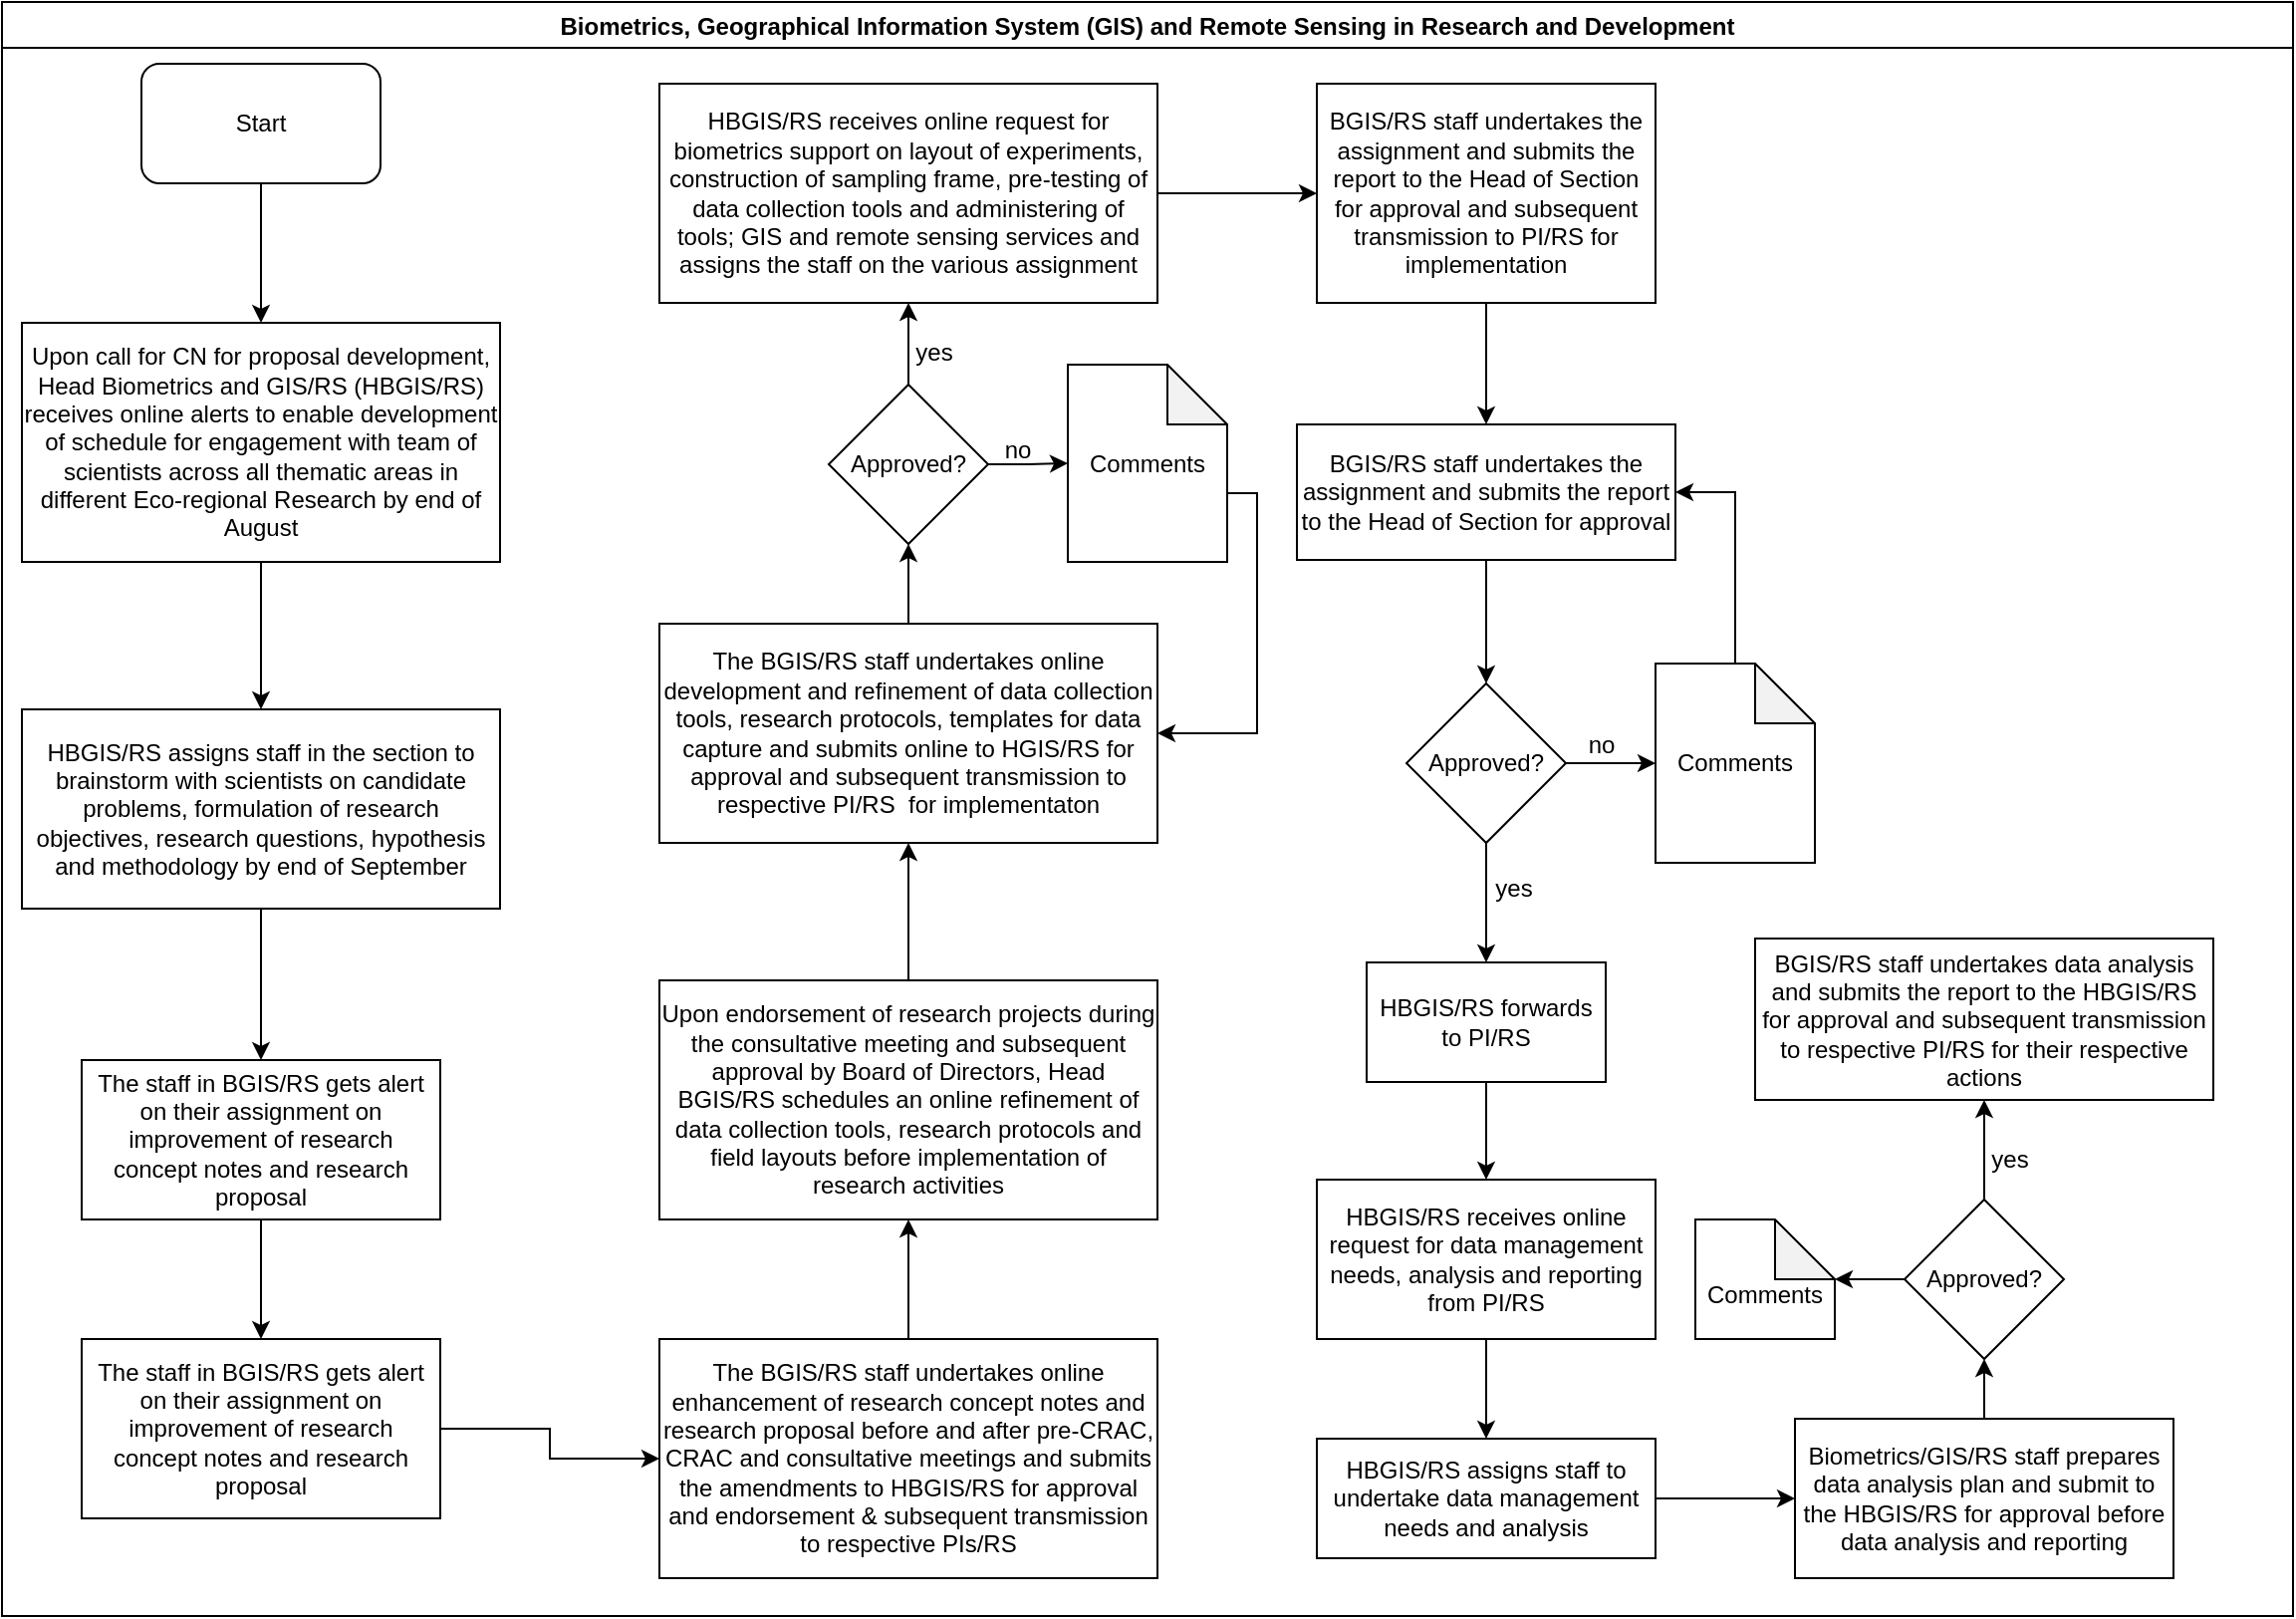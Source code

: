 <mxfile version="14.2.9" type="github">
  <diagram id="fuOGOzWeoMa8vZJxNKpX" name="Page-1">
    <mxGraphModel dx="1038" dy="519" grid="1" gridSize="10" guides="1" tooltips="1" connect="1" arrows="1" fold="1" page="1" pageScale="1" pageWidth="1169" pageHeight="827" math="0" shadow="0">
      <root>
        <mxCell id="0" />
        <mxCell id="1" parent="0" />
        <mxCell id="XHZeuVFJhN3NB_ccP10y-1" value="Biometrics, Geographical Information System (GIS) and Remote Sensing in Research and Development" style="swimlane;" parent="1" vertex="1">
          <mxGeometry x="10" y="9" width="1150" height="810" as="geometry" />
        </mxCell>
        <mxCell id="XHZeuVFJhN3NB_ccP10y-2" value="Start" style="rounded=1;whiteSpace=wrap;html=1;" parent="XHZeuVFJhN3NB_ccP10y-1" vertex="1">
          <mxGeometry x="70" y="31" width="120" height="60" as="geometry" />
        </mxCell>
        <mxCell id="XHZeuVFJhN3NB_ccP10y-5" value="Upon call for CN for proposal development, Head Biometrics and GIS/RS (HBGIS/RS) receives online alerts to enable development of schedule for engagement with team of scientists across all thematic areas in different Eco-regional Research by end of August" style="rounded=0;whiteSpace=wrap;html=1;" parent="XHZeuVFJhN3NB_ccP10y-1" vertex="1">
          <mxGeometry x="10" y="161" width="240" height="120" as="geometry" />
        </mxCell>
        <mxCell id="XHZeuVFJhN3NB_ccP10y-4" value="" style="edgeStyle=orthogonalEdgeStyle;rounded=0;orthogonalLoop=1;jettySize=auto;html=1;" parent="XHZeuVFJhN3NB_ccP10y-1" source="XHZeuVFJhN3NB_ccP10y-2" target="XHZeuVFJhN3NB_ccP10y-5" edge="1">
          <mxGeometry relative="1" as="geometry">
            <mxPoint x="130" y="191" as="targetPoint" />
          </mxGeometry>
        </mxCell>
        <mxCell id="XHZeuVFJhN3NB_ccP10y-12" value="The staff in BGIS/RS gets alert on their assignment on improvement of research concept notes and research proposal" style="whiteSpace=wrap;html=1;rounded=0;" parent="XHZeuVFJhN3NB_ccP10y-1" vertex="1">
          <mxGeometry x="40" y="671" width="180" height="90" as="geometry" />
        </mxCell>
        <mxCell id="XHZeuVFJhN3NB_ccP10y-6" value="HBGIS/RS assigns staff in the section to brainstorm with scientists on candidate problems, formulation of research objectives, research questions, hypothesis and methodology by end of September" style="rounded=0;whiteSpace=wrap;html=1;" parent="XHZeuVFJhN3NB_ccP10y-1" vertex="1">
          <mxGeometry x="10" y="355" width="240" height="100" as="geometry" />
        </mxCell>
        <mxCell id="XHZeuVFJhN3NB_ccP10y-7" value="" style="edgeStyle=orthogonalEdgeStyle;rounded=0;orthogonalLoop=1;jettySize=auto;html=1;" parent="XHZeuVFJhN3NB_ccP10y-1" source="XHZeuVFJhN3NB_ccP10y-5" target="XHZeuVFJhN3NB_ccP10y-6" edge="1">
          <mxGeometry relative="1" as="geometry" />
        </mxCell>
        <mxCell id="XHZeuVFJhN3NB_ccP10y-10" value="The staff in BGIS/RS gets alert on their assignment on improvement of research concept notes and research proposal" style="rounded=0;whiteSpace=wrap;html=1;" parent="XHZeuVFJhN3NB_ccP10y-1" vertex="1">
          <mxGeometry x="40" y="531" width="180" height="80" as="geometry" />
        </mxCell>
        <mxCell id="XHZeuVFJhN3NB_ccP10y-11" value="" style="edgeStyle=orthogonalEdgeStyle;rounded=0;orthogonalLoop=1;jettySize=auto;html=1;" parent="XHZeuVFJhN3NB_ccP10y-1" source="XHZeuVFJhN3NB_ccP10y-6" target="XHZeuVFJhN3NB_ccP10y-10" edge="1">
          <mxGeometry relative="1" as="geometry" />
        </mxCell>
        <mxCell id="XHZeuVFJhN3NB_ccP10y-13" value="" style="edgeStyle=orthogonalEdgeStyle;rounded=0;orthogonalLoop=1;jettySize=auto;html=1;" parent="XHZeuVFJhN3NB_ccP10y-1" source="XHZeuVFJhN3NB_ccP10y-10" target="XHZeuVFJhN3NB_ccP10y-12" edge="1">
          <mxGeometry relative="1" as="geometry" />
        </mxCell>
        <mxCell id="XHZeuVFJhN3NB_ccP10y-14" value="The BGIS/RS staff undertakes online enhancement of research concept notes and research proposal before and after pre-CRAC, CRAC and consultative meetings and submits the amendments to HBGIS/RS for approval and endorsement &amp;amp; subsequent transmission to respective PIs/RS" style="whiteSpace=wrap;html=1;rounded=0;" parent="XHZeuVFJhN3NB_ccP10y-1" vertex="1">
          <mxGeometry x="330" y="671" width="250" height="120" as="geometry" />
        </mxCell>
        <mxCell id="XHZeuVFJhN3NB_ccP10y-15" value="" style="edgeStyle=orthogonalEdgeStyle;rounded=0;orthogonalLoop=1;jettySize=auto;html=1;" parent="XHZeuVFJhN3NB_ccP10y-1" source="XHZeuVFJhN3NB_ccP10y-12" target="XHZeuVFJhN3NB_ccP10y-14" edge="1">
          <mxGeometry relative="1" as="geometry" />
        </mxCell>
        <mxCell id="XHZeuVFJhN3NB_ccP10y-16" value="Upon endorsement of research projects during the consultative meeting and subsequent approval by Board of Directors, Head BGIS/RS schedules an online refinement of data collection tools, research protocols and field layouts before implementation of research activities" style="whiteSpace=wrap;html=1;rounded=0;" parent="XHZeuVFJhN3NB_ccP10y-1" vertex="1">
          <mxGeometry x="330" y="491" width="250" height="120" as="geometry" />
        </mxCell>
        <mxCell id="XHZeuVFJhN3NB_ccP10y-17" value="" style="edgeStyle=orthogonalEdgeStyle;rounded=0;orthogonalLoop=1;jettySize=auto;html=1;" parent="XHZeuVFJhN3NB_ccP10y-1" source="XHZeuVFJhN3NB_ccP10y-14" target="XHZeuVFJhN3NB_ccP10y-16" edge="1">
          <mxGeometry relative="1" as="geometry" />
        </mxCell>
        <mxCell id="XHZeuVFJhN3NB_ccP10y-20" value="HBGIS/RS receives online request for biometrics support on layout of experiments, construction of sampling frame, pre-testing of data collection tools and administering of tools; GIS and remote sensing services and assigns the staff on the various assignment" style="whiteSpace=wrap;html=1;rounded=0;" parent="XHZeuVFJhN3NB_ccP10y-1" vertex="1">
          <mxGeometry x="330" y="41" width="250" height="110" as="geometry" />
        </mxCell>
        <mxCell id="XHZeuVFJhN3NB_ccP10y-22" value="BGIS/RS staff undertakes the assignment and submits the report to the Head of Section for approval and subsequent transmission to PI/RS for implementation" style="whiteSpace=wrap;html=1;rounded=0;" parent="XHZeuVFJhN3NB_ccP10y-1" vertex="1">
          <mxGeometry x="660" y="41" width="170" height="110" as="geometry" />
        </mxCell>
        <mxCell id="XHZeuVFJhN3NB_ccP10y-23" value="" style="edgeStyle=orthogonalEdgeStyle;rounded=0;orthogonalLoop=1;jettySize=auto;html=1;" parent="XHZeuVFJhN3NB_ccP10y-1" source="XHZeuVFJhN3NB_ccP10y-20" target="XHZeuVFJhN3NB_ccP10y-22" edge="1">
          <mxGeometry relative="1" as="geometry" />
        </mxCell>
        <mxCell id="vXpb-M9bucNvmn0f4WJD-1" value="Approved?" style="rhombus;whiteSpace=wrap;html=1;rounded=0;" vertex="1" parent="XHZeuVFJhN3NB_ccP10y-1">
          <mxGeometry x="415" y="192" width="80" height="80" as="geometry" />
        </mxCell>
        <mxCell id="vXpb-M9bucNvmn0f4WJD-4" value="" style="edgeStyle=orthogonalEdgeStyle;rounded=0;orthogonalLoop=1;jettySize=auto;html=1;entryX=0.5;entryY=1;entryDx=0;entryDy=0;" edge="1" parent="XHZeuVFJhN3NB_ccP10y-1" source="vXpb-M9bucNvmn0f4WJD-1" target="XHZeuVFJhN3NB_ccP10y-20">
          <mxGeometry relative="1" as="geometry">
            <mxPoint x="455" y="81" as="targetPoint" />
          </mxGeometry>
        </mxCell>
        <mxCell id="XHZeuVFJhN3NB_ccP10y-18" value="The BGIS/RS staff undertakes online development and refinement of data collection tools, research protocols, templates for data capture and submits online to HGIS/RS for approval and subsequent transmission to respective PI/RS&amp;nbsp; for implementaton" style="whiteSpace=wrap;html=1;rounded=0;" parent="XHZeuVFJhN3NB_ccP10y-1" vertex="1">
          <mxGeometry x="330" y="312" width="250" height="110" as="geometry" />
        </mxCell>
        <mxCell id="XHZeuVFJhN3NB_ccP10y-19" value="" style="edgeStyle=orthogonalEdgeStyle;rounded=0;orthogonalLoop=1;jettySize=auto;html=1;" parent="XHZeuVFJhN3NB_ccP10y-1" source="XHZeuVFJhN3NB_ccP10y-16" target="XHZeuVFJhN3NB_ccP10y-18" edge="1">
          <mxGeometry relative="1" as="geometry" />
        </mxCell>
        <mxCell id="vXpb-M9bucNvmn0f4WJD-2" value="" style="edgeStyle=orthogonalEdgeStyle;rounded=0;orthogonalLoop=1;jettySize=auto;html=1;" edge="1" parent="XHZeuVFJhN3NB_ccP10y-1" source="XHZeuVFJhN3NB_ccP10y-18" target="vXpb-M9bucNvmn0f4WJD-1">
          <mxGeometry relative="1" as="geometry" />
        </mxCell>
        <mxCell id="vXpb-M9bucNvmn0f4WJD-5" value="Comments" style="shape=note;whiteSpace=wrap;html=1;backgroundOutline=1;darkOpacity=0.05;rounded=0;" vertex="1" parent="XHZeuVFJhN3NB_ccP10y-1">
          <mxGeometry x="535" y="182" width="80" height="99" as="geometry" />
        </mxCell>
        <mxCell id="vXpb-M9bucNvmn0f4WJD-6" value="" style="edgeStyle=orthogonalEdgeStyle;rounded=0;orthogonalLoop=1;jettySize=auto;html=1;" edge="1" parent="XHZeuVFJhN3NB_ccP10y-1" source="vXpb-M9bucNvmn0f4WJD-1" target="vXpb-M9bucNvmn0f4WJD-5">
          <mxGeometry relative="1" as="geometry" />
        </mxCell>
        <mxCell id="vXpb-M9bucNvmn0f4WJD-8" value="" style="edgeStyle=orthogonalEdgeStyle;rounded=0;orthogonalLoop=1;jettySize=auto;html=1;entryX=1;entryY=0.5;entryDx=0;entryDy=0;exitX=0;exitY=0;exitDx=80;exitDy=64.5;exitPerimeter=0;" edge="1" parent="XHZeuVFJhN3NB_ccP10y-1" source="vXpb-M9bucNvmn0f4WJD-5" target="XHZeuVFJhN3NB_ccP10y-18">
          <mxGeometry relative="1" as="geometry">
            <mxPoint x="575" y="380.5" as="targetPoint" />
            <Array as="points">
              <mxPoint x="630" y="247" />
              <mxPoint x="630" y="367" />
            </Array>
          </mxGeometry>
        </mxCell>
        <mxCell id="vXpb-M9bucNvmn0f4WJD-9" value="no" style="text;html=1;strokeColor=none;fillColor=none;align=center;verticalAlign=middle;whiteSpace=wrap;rounded=0;" vertex="1" parent="XHZeuVFJhN3NB_ccP10y-1">
          <mxGeometry x="490" y="215" width="40" height="20" as="geometry" />
        </mxCell>
        <mxCell id="vXpb-M9bucNvmn0f4WJD-10" value="yes" style="text;html=1;strokeColor=none;fillColor=none;align=center;verticalAlign=middle;whiteSpace=wrap;rounded=0;" vertex="1" parent="XHZeuVFJhN3NB_ccP10y-1">
          <mxGeometry x="448" y="166" width="40" height="20" as="geometry" />
        </mxCell>
        <mxCell id="XHZeuVFJhN3NB_ccP10y-24" value="HBGIS/RS receives online request for data management needs, analysis and reporting from PI/RS" style="whiteSpace=wrap;html=1;rounded=0;" parent="XHZeuVFJhN3NB_ccP10y-1" vertex="1">
          <mxGeometry x="660" y="591" width="170" height="80" as="geometry" />
        </mxCell>
        <mxCell id="vXpb-M9bucNvmn0f4WJD-13" value="BGIS/RS staff undertakes the assignment and submits the report to the Head of Section for approval" style="rounded=0;whiteSpace=wrap;html=1;" vertex="1" parent="XHZeuVFJhN3NB_ccP10y-1">
          <mxGeometry x="650" y="212" width="190" height="68" as="geometry" />
        </mxCell>
        <mxCell id="vXpb-M9bucNvmn0f4WJD-12" value="" style="edgeStyle=orthogonalEdgeStyle;rounded=0;orthogonalLoop=1;jettySize=auto;html=1;" edge="1" parent="XHZeuVFJhN3NB_ccP10y-1" source="XHZeuVFJhN3NB_ccP10y-22" target="vXpb-M9bucNvmn0f4WJD-13">
          <mxGeometry relative="1" as="geometry">
            <mxPoint x="745" y="215" as="targetPoint" />
          </mxGeometry>
        </mxCell>
        <mxCell id="vXpb-M9bucNvmn0f4WJD-14" value="Approved?" style="rhombus;whiteSpace=wrap;html=1;rounded=0;" vertex="1" parent="XHZeuVFJhN3NB_ccP10y-1">
          <mxGeometry x="705" y="342" width="80" height="80" as="geometry" />
        </mxCell>
        <mxCell id="vXpb-M9bucNvmn0f4WJD-15" value="" style="edgeStyle=orthogonalEdgeStyle;rounded=0;orthogonalLoop=1;jettySize=auto;html=1;" edge="1" parent="XHZeuVFJhN3NB_ccP10y-1" source="vXpb-M9bucNvmn0f4WJD-13" target="vXpb-M9bucNvmn0f4WJD-14">
          <mxGeometry relative="1" as="geometry" />
        </mxCell>
        <mxCell id="vXpb-M9bucNvmn0f4WJD-16" value="HBGIS/RS forwards to PI/RS" style="whiteSpace=wrap;html=1;rounded=0;" vertex="1" parent="XHZeuVFJhN3NB_ccP10y-1">
          <mxGeometry x="685" y="482" width="120" height="60" as="geometry" />
        </mxCell>
        <mxCell id="vXpb-M9bucNvmn0f4WJD-17" value="" style="edgeStyle=orthogonalEdgeStyle;rounded=0;orthogonalLoop=1;jettySize=auto;html=1;" edge="1" parent="XHZeuVFJhN3NB_ccP10y-1" source="vXpb-M9bucNvmn0f4WJD-14" target="vXpb-M9bucNvmn0f4WJD-16">
          <mxGeometry relative="1" as="geometry" />
        </mxCell>
        <mxCell id="vXpb-M9bucNvmn0f4WJD-18" value="Comments" style="shape=note;whiteSpace=wrap;html=1;backgroundOutline=1;darkOpacity=0.05;rounded=0;" vertex="1" parent="XHZeuVFJhN3NB_ccP10y-1">
          <mxGeometry x="830" y="332" width="80" height="100" as="geometry" />
        </mxCell>
        <mxCell id="vXpb-M9bucNvmn0f4WJD-19" value="" style="edgeStyle=orthogonalEdgeStyle;rounded=0;orthogonalLoop=1;jettySize=auto;html=1;" edge="1" parent="XHZeuVFJhN3NB_ccP10y-1" source="vXpb-M9bucNvmn0f4WJD-14" target="vXpb-M9bucNvmn0f4WJD-18">
          <mxGeometry relative="1" as="geometry" />
        </mxCell>
        <mxCell id="vXpb-M9bucNvmn0f4WJD-21" value="" style="edgeStyle=orthogonalEdgeStyle;rounded=0;orthogonalLoop=1;jettySize=auto;html=1;entryX=1;entryY=0.5;entryDx=0;entryDy=0;" edge="1" parent="XHZeuVFJhN3NB_ccP10y-1" source="vXpb-M9bucNvmn0f4WJD-18" target="vXpb-M9bucNvmn0f4WJD-13">
          <mxGeometry relative="1" as="geometry">
            <mxPoint x="870" y="232" as="targetPoint" />
          </mxGeometry>
        </mxCell>
        <mxCell id="vXpb-M9bucNvmn0f4WJD-22" value="yes" style="text;html=1;strokeColor=none;fillColor=none;align=center;verticalAlign=middle;whiteSpace=wrap;rounded=0;" vertex="1" parent="XHZeuVFJhN3NB_ccP10y-1">
          <mxGeometry x="739" y="435" width="40" height="20" as="geometry" />
        </mxCell>
        <mxCell id="vXpb-M9bucNvmn0f4WJD-25" value="" style="edgeStyle=orthogonalEdgeStyle;rounded=0;orthogonalLoop=1;jettySize=auto;html=1;entryX=0.5;entryY=0;entryDx=0;entryDy=0;" edge="1" parent="XHZeuVFJhN3NB_ccP10y-1" source="vXpb-M9bucNvmn0f4WJD-16" target="XHZeuVFJhN3NB_ccP10y-24">
          <mxGeometry relative="1" as="geometry">
            <mxPoint x="745" y="622" as="targetPoint" />
          </mxGeometry>
        </mxCell>
        <mxCell id="vXpb-M9bucNvmn0f4WJD-26" value="HBGIS/RS assigns staff to undertake data management needs and analysis" style="whiteSpace=wrap;html=1;rounded=0;" vertex="1" parent="XHZeuVFJhN3NB_ccP10y-1">
          <mxGeometry x="660" y="721" width="170" height="60" as="geometry" />
        </mxCell>
        <mxCell id="vXpb-M9bucNvmn0f4WJD-27" value="" style="edgeStyle=orthogonalEdgeStyle;rounded=0;orthogonalLoop=1;jettySize=auto;html=1;" edge="1" parent="XHZeuVFJhN3NB_ccP10y-1" source="XHZeuVFJhN3NB_ccP10y-24" target="vXpb-M9bucNvmn0f4WJD-26">
          <mxGeometry relative="1" as="geometry" />
        </mxCell>
        <mxCell id="vXpb-M9bucNvmn0f4WJD-30" value="Approved?" style="rhombus;whiteSpace=wrap;html=1;rounded=0;" vertex="1" parent="XHZeuVFJhN3NB_ccP10y-1">
          <mxGeometry x="955" y="601" width="80" height="80" as="geometry" />
        </mxCell>
        <mxCell id="vXpb-M9bucNvmn0f4WJD-32" value="BGIS/RS staff undertakes data analysis and submits the report to the HBGIS/RS for approval and subsequent transmission to respective PI/RS for their respective actions" style="whiteSpace=wrap;html=1;rounded=0;" vertex="1" parent="XHZeuVFJhN3NB_ccP10y-1">
          <mxGeometry x="880" y="470" width="230" height="81" as="geometry" />
        </mxCell>
        <mxCell id="vXpb-M9bucNvmn0f4WJD-33" value="" style="edgeStyle=orthogonalEdgeStyle;rounded=0;orthogonalLoop=1;jettySize=auto;html=1;" edge="1" parent="XHZeuVFJhN3NB_ccP10y-1" source="vXpb-M9bucNvmn0f4WJD-30" target="vXpb-M9bucNvmn0f4WJD-32">
          <mxGeometry relative="1" as="geometry" />
        </mxCell>
        <mxCell id="vXpb-M9bucNvmn0f4WJD-34" value="yes" style="text;html=1;strokeColor=none;fillColor=none;align=center;verticalAlign=middle;whiteSpace=wrap;rounded=0;" vertex="1" parent="XHZeuVFJhN3NB_ccP10y-1">
          <mxGeometry x="988" y="571" width="40" height="20" as="geometry" />
        </mxCell>
        <mxCell id="vXpb-M9bucNvmn0f4WJD-35" value="&lt;div&gt;&lt;br&gt;&lt;/div&gt;&lt;div&gt;Comments&lt;/div&gt;" style="shape=note;whiteSpace=wrap;html=1;backgroundOutline=1;darkOpacity=0.05;rounded=0;" vertex="1" parent="XHZeuVFJhN3NB_ccP10y-1">
          <mxGeometry x="850" y="611" width="70" height="60" as="geometry" />
        </mxCell>
        <mxCell id="vXpb-M9bucNvmn0f4WJD-36" value="" style="edgeStyle=orthogonalEdgeStyle;rounded=0;orthogonalLoop=1;jettySize=auto;html=1;" edge="1" parent="XHZeuVFJhN3NB_ccP10y-1" source="vXpb-M9bucNvmn0f4WJD-30" target="vXpb-M9bucNvmn0f4WJD-35">
          <mxGeometry relative="1" as="geometry" />
        </mxCell>
        <mxCell id="vXpb-M9bucNvmn0f4WJD-23" value="no" style="text;html=1;strokeColor=none;fillColor=none;align=center;verticalAlign=middle;whiteSpace=wrap;rounded=0;" vertex="1" parent="1">
          <mxGeometry x="793" y="372" width="40" height="20" as="geometry" />
        </mxCell>
        <mxCell id="vXpb-M9bucNvmn0f4WJD-31" value="" style="edgeStyle=orthogonalEdgeStyle;rounded=0;orthogonalLoop=1;jettySize=auto;html=1;" edge="1" parent="1" source="vXpb-M9bucNvmn0f4WJD-28" target="vXpb-M9bucNvmn0f4WJD-30">
          <mxGeometry relative="1" as="geometry" />
        </mxCell>
        <mxCell id="vXpb-M9bucNvmn0f4WJD-28" value="Biometrics/GIS/RS staff prepares data analysis plan and submit to the HBGIS/RS for approval before data analysis and reporting" style="whiteSpace=wrap;html=1;rounded=0;" vertex="1" parent="1">
          <mxGeometry x="910" y="720" width="190" height="80" as="geometry" />
        </mxCell>
        <mxCell id="vXpb-M9bucNvmn0f4WJD-29" value="" style="edgeStyle=orthogonalEdgeStyle;rounded=0;orthogonalLoop=1;jettySize=auto;html=1;" edge="1" parent="1" source="vXpb-M9bucNvmn0f4WJD-26" target="vXpb-M9bucNvmn0f4WJD-28">
          <mxGeometry relative="1" as="geometry" />
        </mxCell>
      </root>
    </mxGraphModel>
  </diagram>
</mxfile>

